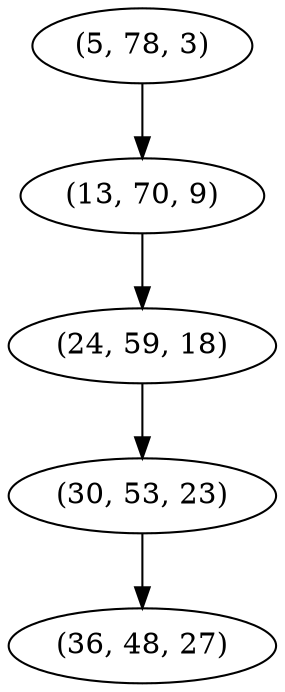 digraph tree {
    "(5, 78, 3)";
    "(13, 70, 9)";
    "(24, 59, 18)";
    "(30, 53, 23)";
    "(36, 48, 27)";
    "(5, 78, 3)" -> "(13, 70, 9)";
    "(13, 70, 9)" -> "(24, 59, 18)";
    "(24, 59, 18)" -> "(30, 53, 23)";
    "(30, 53, 23)" -> "(36, 48, 27)";
}
